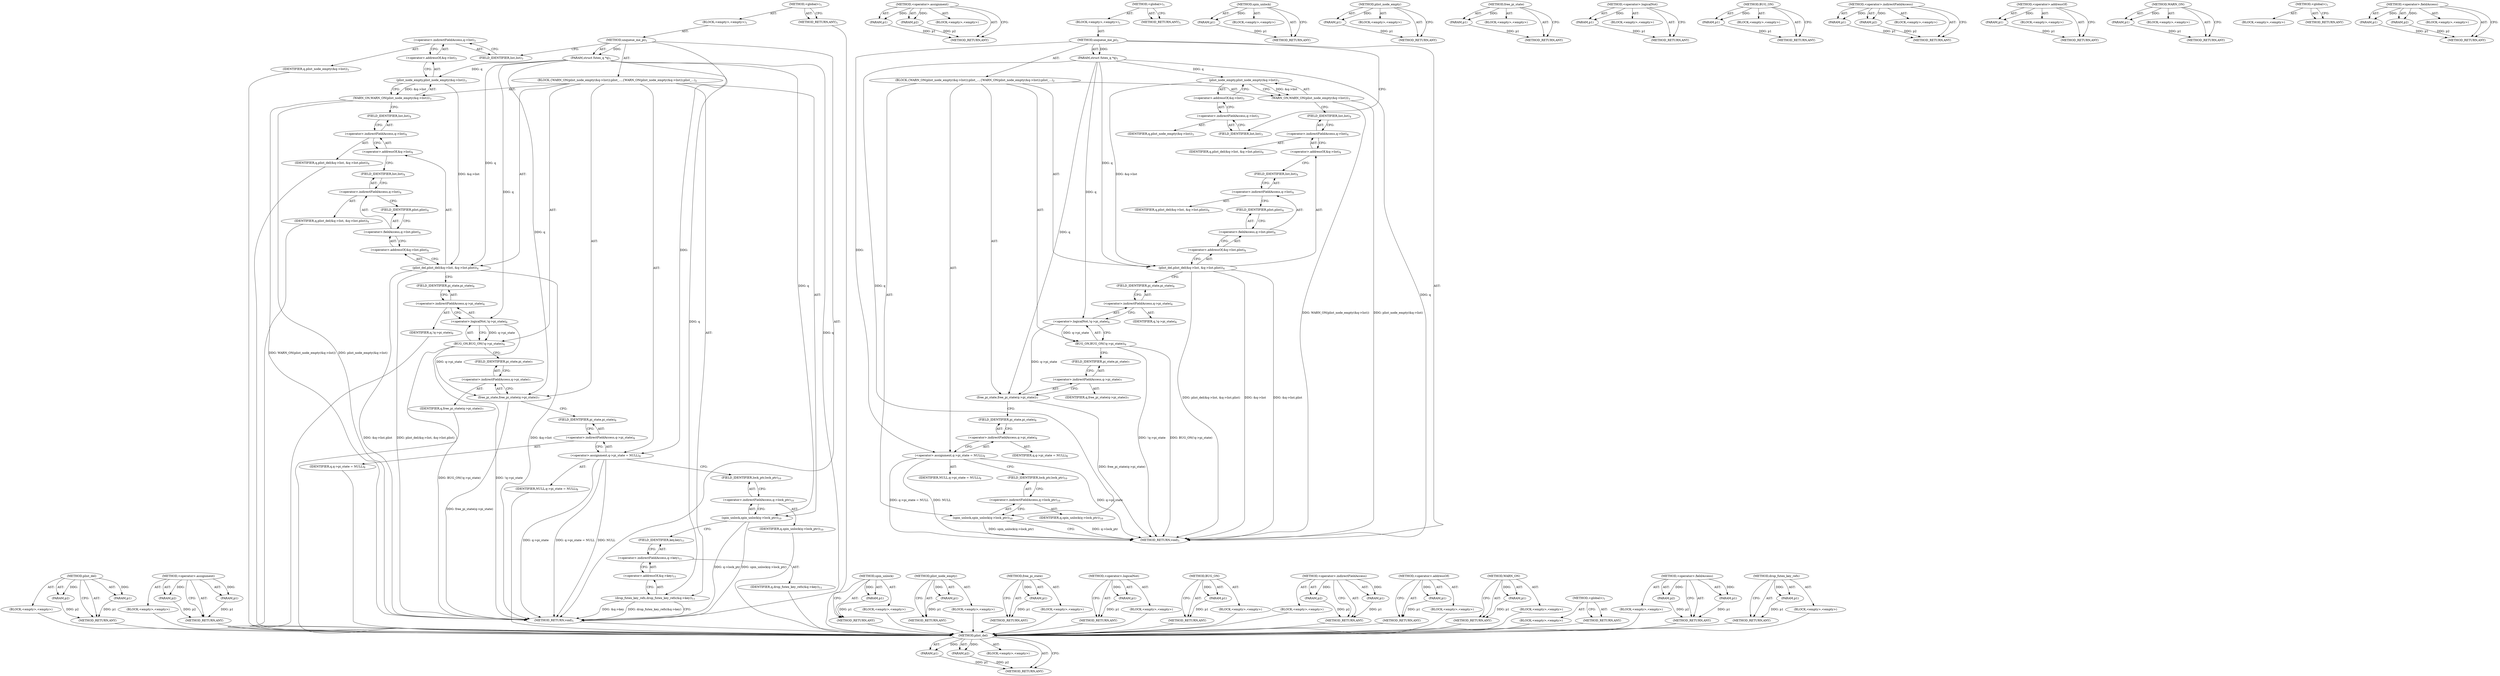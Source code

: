 digraph "&lt;operator&gt;.fieldAccess" {
vulnerable_85 [label=<(METHOD,plist_del)>];
vulnerable_86 [label=<(PARAM,p1)>];
vulnerable_87 [label=<(PARAM,p2)>];
vulnerable_88 [label=<(BLOCK,&lt;empty&gt;,&lt;empty&gt;)>];
vulnerable_89 [label=<(METHOD_RETURN,ANY)>];
vulnerable_107 [label=<(METHOD,&lt;operator&gt;.assignment)>];
vulnerable_108 [label=<(PARAM,p1)>];
vulnerable_109 [label=<(PARAM,p2)>];
vulnerable_110 [label=<(BLOCK,&lt;empty&gt;,&lt;empty&gt;)>];
vulnerable_111 [label=<(METHOD_RETURN,ANY)>];
vulnerable_6 [label=<(METHOD,&lt;global&gt;)<SUB>1</SUB>>];
vulnerable_7 [label=<(BLOCK,&lt;empty&gt;,&lt;empty&gt;)<SUB>1</SUB>>];
vulnerable_8 [label=<(METHOD,unqueue_me_pi)<SUB>1</SUB>>];
vulnerable_9 [label=<(PARAM,struct futex_q *q)<SUB>1</SUB>>];
vulnerable_10 [label=<(BLOCK,{
	WARN_ON(plist_node_empty(&amp;q-&gt;list));
	plist_...,{
	WARN_ON(plist_node_empty(&amp;q-&gt;list));
	plist_...)<SUB>2</SUB>>];
vulnerable_11 [label=<(WARN_ON,WARN_ON(plist_node_empty(&amp;q-&gt;list)))<SUB>3</SUB>>];
vulnerable_12 [label=<(plist_node_empty,plist_node_empty(&amp;q-&gt;list))<SUB>3</SUB>>];
vulnerable_13 [label=<(&lt;operator&gt;.addressOf,&amp;q-&gt;list)<SUB>3</SUB>>];
vulnerable_14 [label=<(&lt;operator&gt;.indirectFieldAccess,q-&gt;list)<SUB>3</SUB>>];
vulnerable_15 [label=<(IDENTIFIER,q,plist_node_empty(&amp;q-&gt;list))<SUB>3</SUB>>];
vulnerable_16 [label=<(FIELD_IDENTIFIER,list,list)<SUB>3</SUB>>];
vulnerable_17 [label=<(plist_del,plist_del(&amp;q-&gt;list, &amp;q-&gt;list.plist))<SUB>4</SUB>>];
vulnerable_18 [label=<(&lt;operator&gt;.addressOf,&amp;q-&gt;list)<SUB>4</SUB>>];
vulnerable_19 [label=<(&lt;operator&gt;.indirectFieldAccess,q-&gt;list)<SUB>4</SUB>>];
vulnerable_20 [label=<(IDENTIFIER,q,plist_del(&amp;q-&gt;list, &amp;q-&gt;list.plist))<SUB>4</SUB>>];
vulnerable_21 [label=<(FIELD_IDENTIFIER,list,list)<SUB>4</SUB>>];
vulnerable_22 [label=<(&lt;operator&gt;.addressOf,&amp;q-&gt;list.plist)<SUB>4</SUB>>];
vulnerable_23 [label=<(&lt;operator&gt;.fieldAccess,q-&gt;list.plist)<SUB>4</SUB>>];
vulnerable_24 [label=<(&lt;operator&gt;.indirectFieldAccess,q-&gt;list)<SUB>4</SUB>>];
vulnerable_25 [label=<(IDENTIFIER,q,plist_del(&amp;q-&gt;list, &amp;q-&gt;list.plist))<SUB>4</SUB>>];
vulnerable_26 [label=<(FIELD_IDENTIFIER,list,list)<SUB>4</SUB>>];
vulnerable_27 [label=<(FIELD_IDENTIFIER,plist,plist)<SUB>4</SUB>>];
vulnerable_28 [label=<(BUG_ON,BUG_ON(!q-&gt;pi_state))<SUB>6</SUB>>];
vulnerable_29 [label=<(&lt;operator&gt;.logicalNot,!q-&gt;pi_state)<SUB>6</SUB>>];
vulnerable_30 [label=<(&lt;operator&gt;.indirectFieldAccess,q-&gt;pi_state)<SUB>6</SUB>>];
vulnerable_31 [label=<(IDENTIFIER,q,!q-&gt;pi_state)<SUB>6</SUB>>];
vulnerable_32 [label=<(FIELD_IDENTIFIER,pi_state,pi_state)<SUB>6</SUB>>];
vulnerable_33 [label=<(free_pi_state,free_pi_state(q-&gt;pi_state))<SUB>7</SUB>>];
vulnerable_34 [label=<(&lt;operator&gt;.indirectFieldAccess,q-&gt;pi_state)<SUB>7</SUB>>];
vulnerable_35 [label=<(IDENTIFIER,q,free_pi_state(q-&gt;pi_state))<SUB>7</SUB>>];
vulnerable_36 [label=<(FIELD_IDENTIFIER,pi_state,pi_state)<SUB>7</SUB>>];
vulnerable_37 [label=<(&lt;operator&gt;.assignment,q-&gt;pi_state = NULL)<SUB>8</SUB>>];
vulnerable_38 [label=<(&lt;operator&gt;.indirectFieldAccess,q-&gt;pi_state)<SUB>8</SUB>>];
vulnerable_39 [label=<(IDENTIFIER,q,q-&gt;pi_state = NULL)<SUB>8</SUB>>];
vulnerable_40 [label=<(FIELD_IDENTIFIER,pi_state,pi_state)<SUB>8</SUB>>];
vulnerable_41 [label=<(IDENTIFIER,NULL,q-&gt;pi_state = NULL)<SUB>8</SUB>>];
vulnerable_42 [label=<(spin_unlock,spin_unlock(q-&gt;lock_ptr))<SUB>10</SUB>>];
vulnerable_43 [label=<(&lt;operator&gt;.indirectFieldAccess,q-&gt;lock_ptr)<SUB>10</SUB>>];
vulnerable_44 [label=<(IDENTIFIER,q,spin_unlock(q-&gt;lock_ptr))<SUB>10</SUB>>];
vulnerable_45 [label=<(FIELD_IDENTIFIER,lock_ptr,lock_ptr)<SUB>10</SUB>>];
vulnerable_46 [label=<(drop_futex_key_refs,drop_futex_key_refs(&amp;q-&gt;key))<SUB>11</SUB>>];
vulnerable_47 [label=<(&lt;operator&gt;.addressOf,&amp;q-&gt;key)<SUB>11</SUB>>];
vulnerable_48 [label=<(&lt;operator&gt;.indirectFieldAccess,q-&gt;key)<SUB>11</SUB>>];
vulnerable_49 [label=<(IDENTIFIER,q,drop_futex_key_refs(&amp;q-&gt;key))<SUB>11</SUB>>];
vulnerable_50 [label=<(FIELD_IDENTIFIER,key,key)<SUB>11</SUB>>];
vulnerable_51 [label=<(METHOD_RETURN,void)<SUB>1</SUB>>];
vulnerable_53 [label=<(METHOD_RETURN,ANY)<SUB>1</SUB>>];
vulnerable_112 [label=<(METHOD,spin_unlock)>];
vulnerable_113 [label=<(PARAM,p1)>];
vulnerable_114 [label=<(BLOCK,&lt;empty&gt;,&lt;empty&gt;)>];
vulnerable_115 [label=<(METHOD_RETURN,ANY)>];
vulnerable_72 [label=<(METHOD,plist_node_empty)>];
vulnerable_73 [label=<(PARAM,p1)>];
vulnerable_74 [label=<(BLOCK,&lt;empty&gt;,&lt;empty&gt;)>];
vulnerable_75 [label=<(METHOD_RETURN,ANY)>];
vulnerable_103 [label=<(METHOD,free_pi_state)>];
vulnerable_104 [label=<(PARAM,p1)>];
vulnerable_105 [label=<(BLOCK,&lt;empty&gt;,&lt;empty&gt;)>];
vulnerable_106 [label=<(METHOD_RETURN,ANY)>];
vulnerable_99 [label=<(METHOD,&lt;operator&gt;.logicalNot)>];
vulnerable_100 [label=<(PARAM,p1)>];
vulnerable_101 [label=<(BLOCK,&lt;empty&gt;,&lt;empty&gt;)>];
vulnerable_102 [label=<(METHOD_RETURN,ANY)>];
vulnerable_95 [label=<(METHOD,BUG_ON)>];
vulnerable_96 [label=<(PARAM,p1)>];
vulnerable_97 [label=<(BLOCK,&lt;empty&gt;,&lt;empty&gt;)>];
vulnerable_98 [label=<(METHOD_RETURN,ANY)>];
vulnerable_80 [label=<(METHOD,&lt;operator&gt;.indirectFieldAccess)>];
vulnerable_81 [label=<(PARAM,p1)>];
vulnerable_82 [label=<(PARAM,p2)>];
vulnerable_83 [label=<(BLOCK,&lt;empty&gt;,&lt;empty&gt;)>];
vulnerable_84 [label=<(METHOD_RETURN,ANY)>];
vulnerable_76 [label=<(METHOD,&lt;operator&gt;.addressOf)>];
vulnerable_77 [label=<(PARAM,p1)>];
vulnerable_78 [label=<(BLOCK,&lt;empty&gt;,&lt;empty&gt;)>];
vulnerable_79 [label=<(METHOD_RETURN,ANY)>];
vulnerable_68 [label=<(METHOD,WARN_ON)>];
vulnerable_69 [label=<(PARAM,p1)>];
vulnerable_70 [label=<(BLOCK,&lt;empty&gt;,&lt;empty&gt;)>];
vulnerable_71 [label=<(METHOD_RETURN,ANY)>];
vulnerable_62 [label=<(METHOD,&lt;global&gt;)<SUB>1</SUB>>];
vulnerable_63 [label=<(BLOCK,&lt;empty&gt;,&lt;empty&gt;)>];
vulnerable_64 [label=<(METHOD_RETURN,ANY)>];
vulnerable_90 [label=<(METHOD,&lt;operator&gt;.fieldAccess)>];
vulnerable_91 [label=<(PARAM,p1)>];
vulnerable_92 [label=<(PARAM,p2)>];
vulnerable_93 [label=<(BLOCK,&lt;empty&gt;,&lt;empty&gt;)>];
vulnerable_94 [label=<(METHOD_RETURN,ANY)>];
vulnerable_116 [label=<(METHOD,drop_futex_key_refs)>];
vulnerable_117 [label=<(PARAM,p1)>];
vulnerable_118 [label=<(BLOCK,&lt;empty&gt;,&lt;empty&gt;)>];
vulnerable_119 [label=<(METHOD_RETURN,ANY)>];
fixed_80 [label=<(METHOD,plist_del)>];
fixed_81 [label=<(PARAM,p1)>];
fixed_82 [label=<(PARAM,p2)>];
fixed_83 [label=<(BLOCK,&lt;empty&gt;,&lt;empty&gt;)>];
fixed_84 [label=<(METHOD_RETURN,ANY)>];
fixed_102 [label=<(METHOD,&lt;operator&gt;.assignment)>];
fixed_103 [label=<(PARAM,p1)>];
fixed_104 [label=<(PARAM,p2)>];
fixed_105 [label=<(BLOCK,&lt;empty&gt;,&lt;empty&gt;)>];
fixed_106 [label=<(METHOD_RETURN,ANY)>];
fixed_6 [label=<(METHOD,&lt;global&gt;)<SUB>1</SUB>>];
fixed_7 [label=<(BLOCK,&lt;empty&gt;,&lt;empty&gt;)<SUB>1</SUB>>];
fixed_8 [label=<(METHOD,unqueue_me_pi)<SUB>1</SUB>>];
fixed_9 [label=<(PARAM,struct futex_q *q)<SUB>1</SUB>>];
fixed_10 [label=<(BLOCK,{
	WARN_ON(plist_node_empty(&amp;q-&gt;list));
	plist_...,{
	WARN_ON(plist_node_empty(&amp;q-&gt;list));
	plist_...)<SUB>2</SUB>>];
fixed_11 [label=<(WARN_ON,WARN_ON(plist_node_empty(&amp;q-&gt;list)))<SUB>3</SUB>>];
fixed_12 [label=<(plist_node_empty,plist_node_empty(&amp;q-&gt;list))<SUB>3</SUB>>];
fixed_13 [label=<(&lt;operator&gt;.addressOf,&amp;q-&gt;list)<SUB>3</SUB>>];
fixed_14 [label=<(&lt;operator&gt;.indirectFieldAccess,q-&gt;list)<SUB>3</SUB>>];
fixed_15 [label=<(IDENTIFIER,q,plist_node_empty(&amp;q-&gt;list))<SUB>3</SUB>>];
fixed_16 [label=<(FIELD_IDENTIFIER,list,list)<SUB>3</SUB>>];
fixed_17 [label=<(plist_del,plist_del(&amp;q-&gt;list, &amp;q-&gt;list.plist))<SUB>4</SUB>>];
fixed_18 [label=<(&lt;operator&gt;.addressOf,&amp;q-&gt;list)<SUB>4</SUB>>];
fixed_19 [label=<(&lt;operator&gt;.indirectFieldAccess,q-&gt;list)<SUB>4</SUB>>];
fixed_20 [label=<(IDENTIFIER,q,plist_del(&amp;q-&gt;list, &amp;q-&gt;list.plist))<SUB>4</SUB>>];
fixed_21 [label=<(FIELD_IDENTIFIER,list,list)<SUB>4</SUB>>];
fixed_22 [label=<(&lt;operator&gt;.addressOf,&amp;q-&gt;list.plist)<SUB>4</SUB>>];
fixed_23 [label=<(&lt;operator&gt;.fieldAccess,q-&gt;list.plist)<SUB>4</SUB>>];
fixed_24 [label=<(&lt;operator&gt;.indirectFieldAccess,q-&gt;list)<SUB>4</SUB>>];
fixed_25 [label=<(IDENTIFIER,q,plist_del(&amp;q-&gt;list, &amp;q-&gt;list.plist))<SUB>4</SUB>>];
fixed_26 [label=<(FIELD_IDENTIFIER,list,list)<SUB>4</SUB>>];
fixed_27 [label=<(FIELD_IDENTIFIER,plist,plist)<SUB>4</SUB>>];
fixed_28 [label=<(BUG_ON,BUG_ON(!q-&gt;pi_state))<SUB>6</SUB>>];
fixed_29 [label=<(&lt;operator&gt;.logicalNot,!q-&gt;pi_state)<SUB>6</SUB>>];
fixed_30 [label=<(&lt;operator&gt;.indirectFieldAccess,q-&gt;pi_state)<SUB>6</SUB>>];
fixed_31 [label=<(IDENTIFIER,q,!q-&gt;pi_state)<SUB>6</SUB>>];
fixed_32 [label=<(FIELD_IDENTIFIER,pi_state,pi_state)<SUB>6</SUB>>];
fixed_33 [label=<(free_pi_state,free_pi_state(q-&gt;pi_state))<SUB>7</SUB>>];
fixed_34 [label=<(&lt;operator&gt;.indirectFieldAccess,q-&gt;pi_state)<SUB>7</SUB>>];
fixed_35 [label=<(IDENTIFIER,q,free_pi_state(q-&gt;pi_state))<SUB>7</SUB>>];
fixed_36 [label=<(FIELD_IDENTIFIER,pi_state,pi_state)<SUB>7</SUB>>];
fixed_37 [label=<(&lt;operator&gt;.assignment,q-&gt;pi_state = NULL)<SUB>8</SUB>>];
fixed_38 [label=<(&lt;operator&gt;.indirectFieldAccess,q-&gt;pi_state)<SUB>8</SUB>>];
fixed_39 [label=<(IDENTIFIER,q,q-&gt;pi_state = NULL)<SUB>8</SUB>>];
fixed_40 [label=<(FIELD_IDENTIFIER,pi_state,pi_state)<SUB>8</SUB>>];
fixed_41 [label=<(IDENTIFIER,NULL,q-&gt;pi_state = NULL)<SUB>8</SUB>>];
fixed_42 [label=<(spin_unlock,spin_unlock(q-&gt;lock_ptr))<SUB>10</SUB>>];
fixed_43 [label=<(&lt;operator&gt;.indirectFieldAccess,q-&gt;lock_ptr)<SUB>10</SUB>>];
fixed_44 [label=<(IDENTIFIER,q,spin_unlock(q-&gt;lock_ptr))<SUB>10</SUB>>];
fixed_45 [label=<(FIELD_IDENTIFIER,lock_ptr,lock_ptr)<SUB>10</SUB>>];
fixed_46 [label=<(METHOD_RETURN,void)<SUB>1</SUB>>];
fixed_48 [label=<(METHOD_RETURN,ANY)<SUB>1</SUB>>];
fixed_107 [label=<(METHOD,spin_unlock)>];
fixed_108 [label=<(PARAM,p1)>];
fixed_109 [label=<(BLOCK,&lt;empty&gt;,&lt;empty&gt;)>];
fixed_110 [label=<(METHOD_RETURN,ANY)>];
fixed_67 [label=<(METHOD,plist_node_empty)>];
fixed_68 [label=<(PARAM,p1)>];
fixed_69 [label=<(BLOCK,&lt;empty&gt;,&lt;empty&gt;)>];
fixed_70 [label=<(METHOD_RETURN,ANY)>];
fixed_98 [label=<(METHOD,free_pi_state)>];
fixed_99 [label=<(PARAM,p1)>];
fixed_100 [label=<(BLOCK,&lt;empty&gt;,&lt;empty&gt;)>];
fixed_101 [label=<(METHOD_RETURN,ANY)>];
fixed_94 [label=<(METHOD,&lt;operator&gt;.logicalNot)>];
fixed_95 [label=<(PARAM,p1)>];
fixed_96 [label=<(BLOCK,&lt;empty&gt;,&lt;empty&gt;)>];
fixed_97 [label=<(METHOD_RETURN,ANY)>];
fixed_90 [label=<(METHOD,BUG_ON)>];
fixed_91 [label=<(PARAM,p1)>];
fixed_92 [label=<(BLOCK,&lt;empty&gt;,&lt;empty&gt;)>];
fixed_93 [label=<(METHOD_RETURN,ANY)>];
fixed_75 [label=<(METHOD,&lt;operator&gt;.indirectFieldAccess)>];
fixed_76 [label=<(PARAM,p1)>];
fixed_77 [label=<(PARAM,p2)>];
fixed_78 [label=<(BLOCK,&lt;empty&gt;,&lt;empty&gt;)>];
fixed_79 [label=<(METHOD_RETURN,ANY)>];
fixed_71 [label=<(METHOD,&lt;operator&gt;.addressOf)>];
fixed_72 [label=<(PARAM,p1)>];
fixed_73 [label=<(BLOCK,&lt;empty&gt;,&lt;empty&gt;)>];
fixed_74 [label=<(METHOD_RETURN,ANY)>];
fixed_63 [label=<(METHOD,WARN_ON)>];
fixed_64 [label=<(PARAM,p1)>];
fixed_65 [label=<(BLOCK,&lt;empty&gt;,&lt;empty&gt;)>];
fixed_66 [label=<(METHOD_RETURN,ANY)>];
fixed_57 [label=<(METHOD,&lt;global&gt;)<SUB>1</SUB>>];
fixed_58 [label=<(BLOCK,&lt;empty&gt;,&lt;empty&gt;)>];
fixed_59 [label=<(METHOD_RETURN,ANY)>];
fixed_85 [label=<(METHOD,&lt;operator&gt;.fieldAccess)>];
fixed_86 [label=<(PARAM,p1)>];
fixed_87 [label=<(PARAM,p2)>];
fixed_88 [label=<(BLOCK,&lt;empty&gt;,&lt;empty&gt;)>];
fixed_89 [label=<(METHOD_RETURN,ANY)>];
vulnerable_85 -> vulnerable_86  [key=0, label="AST: "];
vulnerable_85 -> vulnerable_86  [key=1, label="DDG: "];
vulnerable_85 -> vulnerable_88  [key=0, label="AST: "];
vulnerable_85 -> vulnerable_87  [key=0, label="AST: "];
vulnerable_85 -> vulnerable_87  [key=1, label="DDG: "];
vulnerable_85 -> vulnerable_89  [key=0, label="AST: "];
vulnerable_85 -> vulnerable_89  [key=1, label="CFG: "];
vulnerable_86 -> vulnerable_89  [key=0, label="DDG: p1"];
vulnerable_87 -> vulnerable_89  [key=0, label="DDG: p2"];
vulnerable_88 -> fixed_80  [key=0];
vulnerable_89 -> fixed_80  [key=0];
vulnerable_107 -> vulnerable_108  [key=0, label="AST: "];
vulnerable_107 -> vulnerable_108  [key=1, label="DDG: "];
vulnerable_107 -> vulnerable_110  [key=0, label="AST: "];
vulnerable_107 -> vulnerable_109  [key=0, label="AST: "];
vulnerable_107 -> vulnerable_109  [key=1, label="DDG: "];
vulnerable_107 -> vulnerable_111  [key=0, label="AST: "];
vulnerable_107 -> vulnerable_111  [key=1, label="CFG: "];
vulnerable_108 -> vulnerable_111  [key=0, label="DDG: p1"];
vulnerable_109 -> vulnerable_111  [key=0, label="DDG: p2"];
vulnerable_110 -> fixed_80  [key=0];
vulnerable_111 -> fixed_80  [key=0];
vulnerable_6 -> vulnerable_7  [key=0, label="AST: "];
vulnerable_6 -> vulnerable_53  [key=0, label="AST: "];
vulnerable_6 -> vulnerable_53  [key=1, label="CFG: "];
vulnerable_7 -> vulnerable_8  [key=0, label="AST: "];
vulnerable_8 -> vulnerable_9  [key=0, label="AST: "];
vulnerable_8 -> vulnerable_9  [key=1, label="DDG: "];
vulnerable_8 -> vulnerable_10  [key=0, label="AST: "];
vulnerable_8 -> vulnerable_51  [key=0, label="AST: "];
vulnerable_8 -> vulnerable_16  [key=0, label="CFG: "];
vulnerable_8 -> vulnerable_37  [key=0, label="DDG: "];
vulnerable_9 -> vulnerable_51  [key=0, label="DDG: q"];
vulnerable_9 -> vulnerable_17  [key=0, label="DDG: q"];
vulnerable_9 -> vulnerable_33  [key=0, label="DDG: q"];
vulnerable_9 -> vulnerable_42  [key=0, label="DDG: q"];
vulnerable_9 -> vulnerable_46  [key=0, label="DDG: q"];
vulnerable_9 -> vulnerable_12  [key=0, label="DDG: q"];
vulnerable_9 -> vulnerable_29  [key=0, label="DDG: q"];
vulnerable_10 -> vulnerable_11  [key=0, label="AST: "];
vulnerable_10 -> vulnerable_17  [key=0, label="AST: "];
vulnerable_10 -> vulnerable_28  [key=0, label="AST: "];
vulnerable_10 -> vulnerable_33  [key=0, label="AST: "];
vulnerable_10 -> vulnerable_37  [key=0, label="AST: "];
vulnerable_10 -> vulnerable_42  [key=0, label="AST: "];
vulnerable_10 -> vulnerable_46  [key=0, label="AST: "];
vulnerable_11 -> vulnerable_12  [key=0, label="AST: "];
vulnerable_11 -> vulnerable_21  [key=0, label="CFG: "];
vulnerable_11 -> vulnerable_51  [key=0, label="DDG: plist_node_empty(&amp;q-&gt;list)"];
vulnerable_11 -> vulnerable_51  [key=1, label="DDG: WARN_ON(plist_node_empty(&amp;q-&gt;list))"];
vulnerable_12 -> vulnerable_13  [key=0, label="AST: "];
vulnerable_12 -> vulnerable_11  [key=0, label="CFG: "];
vulnerable_12 -> vulnerable_11  [key=1, label="DDG: &amp;q-&gt;list"];
vulnerable_12 -> vulnerable_17  [key=0, label="DDG: &amp;q-&gt;list"];
vulnerable_13 -> vulnerable_14  [key=0, label="AST: "];
vulnerable_13 -> vulnerable_12  [key=0, label="CFG: "];
vulnerable_14 -> vulnerable_15  [key=0, label="AST: "];
vulnerable_14 -> vulnerable_16  [key=0, label="AST: "];
vulnerable_14 -> vulnerable_13  [key=0, label="CFG: "];
vulnerable_15 -> fixed_80  [key=0];
vulnerable_16 -> vulnerable_14  [key=0, label="CFG: "];
vulnerable_17 -> vulnerable_18  [key=0, label="AST: "];
vulnerable_17 -> vulnerable_22  [key=0, label="AST: "];
vulnerable_17 -> vulnerable_32  [key=0, label="CFG: "];
vulnerable_17 -> vulnerable_51  [key=0, label="DDG: &amp;q-&gt;list"];
vulnerable_17 -> vulnerable_51  [key=1, label="DDG: &amp;q-&gt;list.plist"];
vulnerable_17 -> vulnerable_51  [key=2, label="DDG: plist_del(&amp;q-&gt;list, &amp;q-&gt;list.plist)"];
vulnerable_18 -> vulnerable_19  [key=0, label="AST: "];
vulnerable_18 -> vulnerable_26  [key=0, label="CFG: "];
vulnerable_19 -> vulnerable_20  [key=0, label="AST: "];
vulnerable_19 -> vulnerable_21  [key=0, label="AST: "];
vulnerable_19 -> vulnerable_18  [key=0, label="CFG: "];
vulnerable_20 -> fixed_80  [key=0];
vulnerable_21 -> vulnerable_19  [key=0, label="CFG: "];
vulnerable_22 -> vulnerable_23  [key=0, label="AST: "];
vulnerable_22 -> vulnerable_17  [key=0, label="CFG: "];
vulnerable_23 -> vulnerable_24  [key=0, label="AST: "];
vulnerable_23 -> vulnerable_27  [key=0, label="AST: "];
vulnerable_23 -> vulnerable_22  [key=0, label="CFG: "];
vulnerable_24 -> vulnerable_25  [key=0, label="AST: "];
vulnerable_24 -> vulnerable_26  [key=0, label="AST: "];
vulnerable_24 -> vulnerable_27  [key=0, label="CFG: "];
vulnerable_25 -> fixed_80  [key=0];
vulnerable_26 -> vulnerable_24  [key=0, label="CFG: "];
vulnerable_27 -> vulnerable_23  [key=0, label="CFG: "];
vulnerable_28 -> vulnerable_29  [key=0, label="AST: "];
vulnerable_28 -> vulnerable_36  [key=0, label="CFG: "];
vulnerable_28 -> vulnerable_51  [key=0, label="DDG: !q-&gt;pi_state"];
vulnerable_28 -> vulnerable_51  [key=1, label="DDG: BUG_ON(!q-&gt;pi_state)"];
vulnerable_29 -> vulnerable_30  [key=0, label="AST: "];
vulnerable_29 -> vulnerable_28  [key=0, label="CFG: "];
vulnerable_29 -> vulnerable_28  [key=1, label="DDG: q-&gt;pi_state"];
vulnerable_29 -> vulnerable_33  [key=0, label="DDG: q-&gt;pi_state"];
vulnerable_30 -> vulnerable_31  [key=0, label="AST: "];
vulnerable_30 -> vulnerable_32  [key=0, label="AST: "];
vulnerable_30 -> vulnerable_29  [key=0, label="CFG: "];
vulnerable_31 -> fixed_80  [key=0];
vulnerable_32 -> vulnerable_30  [key=0, label="CFG: "];
vulnerable_33 -> vulnerable_34  [key=0, label="AST: "];
vulnerable_33 -> vulnerable_40  [key=0, label="CFG: "];
vulnerable_33 -> vulnerable_51  [key=0, label="DDG: free_pi_state(q-&gt;pi_state)"];
vulnerable_34 -> vulnerable_35  [key=0, label="AST: "];
vulnerable_34 -> vulnerable_36  [key=0, label="AST: "];
vulnerable_34 -> vulnerable_33  [key=0, label="CFG: "];
vulnerable_35 -> fixed_80  [key=0];
vulnerable_36 -> vulnerable_34  [key=0, label="CFG: "];
vulnerable_37 -> vulnerable_38  [key=0, label="AST: "];
vulnerable_37 -> vulnerable_41  [key=0, label="AST: "];
vulnerable_37 -> vulnerable_45  [key=0, label="CFG: "];
vulnerable_37 -> vulnerable_51  [key=0, label="DDG: q-&gt;pi_state"];
vulnerable_37 -> vulnerable_51  [key=1, label="DDG: q-&gt;pi_state = NULL"];
vulnerable_37 -> vulnerable_51  [key=2, label="DDG: NULL"];
vulnerable_38 -> vulnerable_39  [key=0, label="AST: "];
vulnerable_38 -> vulnerable_40  [key=0, label="AST: "];
vulnerable_38 -> vulnerable_37  [key=0, label="CFG: "];
vulnerable_39 -> fixed_80  [key=0];
vulnerable_40 -> vulnerable_38  [key=0, label="CFG: "];
vulnerable_41 -> fixed_80  [key=0];
vulnerable_42 -> vulnerable_43  [key=0, label="AST: "];
vulnerable_42 -> vulnerable_50  [key=0, label="CFG: "];
vulnerable_42 -> vulnerable_51  [key=0, label="DDG: q-&gt;lock_ptr"];
vulnerable_42 -> vulnerable_51  [key=1, label="DDG: spin_unlock(q-&gt;lock_ptr)"];
vulnerable_43 -> vulnerable_44  [key=0, label="AST: "];
vulnerable_43 -> vulnerable_45  [key=0, label="AST: "];
vulnerable_43 -> vulnerable_42  [key=0, label="CFG: "];
vulnerable_44 -> fixed_80  [key=0];
vulnerable_45 -> vulnerable_43  [key=0, label="CFG: "];
vulnerable_46 -> vulnerable_47  [key=0, label="AST: "];
vulnerable_46 -> vulnerable_51  [key=0, label="CFG: "];
vulnerable_46 -> vulnerable_51  [key=1, label="DDG: &amp;q-&gt;key"];
vulnerable_46 -> vulnerable_51  [key=2, label="DDG: drop_futex_key_refs(&amp;q-&gt;key)"];
vulnerable_47 -> vulnerable_48  [key=0, label="AST: "];
vulnerable_47 -> vulnerable_46  [key=0, label="CFG: "];
vulnerable_48 -> vulnerable_49  [key=0, label="AST: "];
vulnerable_48 -> vulnerable_50  [key=0, label="AST: "];
vulnerable_48 -> vulnerable_47  [key=0, label="CFG: "];
vulnerable_49 -> fixed_80  [key=0];
vulnerable_50 -> vulnerable_48  [key=0, label="CFG: "];
vulnerable_51 -> fixed_80  [key=0];
vulnerable_53 -> fixed_80  [key=0];
vulnerable_112 -> vulnerable_113  [key=0, label="AST: "];
vulnerable_112 -> vulnerable_113  [key=1, label="DDG: "];
vulnerable_112 -> vulnerable_114  [key=0, label="AST: "];
vulnerable_112 -> vulnerable_115  [key=0, label="AST: "];
vulnerable_112 -> vulnerable_115  [key=1, label="CFG: "];
vulnerable_113 -> vulnerable_115  [key=0, label="DDG: p1"];
vulnerable_114 -> fixed_80  [key=0];
vulnerable_115 -> fixed_80  [key=0];
vulnerable_72 -> vulnerable_73  [key=0, label="AST: "];
vulnerable_72 -> vulnerable_73  [key=1, label="DDG: "];
vulnerable_72 -> vulnerable_74  [key=0, label="AST: "];
vulnerable_72 -> vulnerable_75  [key=0, label="AST: "];
vulnerable_72 -> vulnerable_75  [key=1, label="CFG: "];
vulnerable_73 -> vulnerable_75  [key=0, label="DDG: p1"];
vulnerable_74 -> fixed_80  [key=0];
vulnerable_75 -> fixed_80  [key=0];
vulnerable_103 -> vulnerable_104  [key=0, label="AST: "];
vulnerable_103 -> vulnerable_104  [key=1, label="DDG: "];
vulnerable_103 -> vulnerable_105  [key=0, label="AST: "];
vulnerable_103 -> vulnerable_106  [key=0, label="AST: "];
vulnerable_103 -> vulnerable_106  [key=1, label="CFG: "];
vulnerable_104 -> vulnerable_106  [key=0, label="DDG: p1"];
vulnerable_105 -> fixed_80  [key=0];
vulnerable_106 -> fixed_80  [key=0];
vulnerable_99 -> vulnerable_100  [key=0, label="AST: "];
vulnerable_99 -> vulnerable_100  [key=1, label="DDG: "];
vulnerable_99 -> vulnerable_101  [key=0, label="AST: "];
vulnerable_99 -> vulnerable_102  [key=0, label="AST: "];
vulnerable_99 -> vulnerable_102  [key=1, label="CFG: "];
vulnerable_100 -> vulnerable_102  [key=0, label="DDG: p1"];
vulnerable_101 -> fixed_80  [key=0];
vulnerable_102 -> fixed_80  [key=0];
vulnerable_95 -> vulnerable_96  [key=0, label="AST: "];
vulnerable_95 -> vulnerable_96  [key=1, label="DDG: "];
vulnerable_95 -> vulnerable_97  [key=0, label="AST: "];
vulnerable_95 -> vulnerable_98  [key=0, label="AST: "];
vulnerable_95 -> vulnerable_98  [key=1, label="CFG: "];
vulnerable_96 -> vulnerable_98  [key=0, label="DDG: p1"];
vulnerable_97 -> fixed_80  [key=0];
vulnerable_98 -> fixed_80  [key=0];
vulnerable_80 -> vulnerable_81  [key=0, label="AST: "];
vulnerable_80 -> vulnerable_81  [key=1, label="DDG: "];
vulnerable_80 -> vulnerable_83  [key=0, label="AST: "];
vulnerable_80 -> vulnerable_82  [key=0, label="AST: "];
vulnerable_80 -> vulnerable_82  [key=1, label="DDG: "];
vulnerable_80 -> vulnerable_84  [key=0, label="AST: "];
vulnerable_80 -> vulnerable_84  [key=1, label="CFG: "];
vulnerable_81 -> vulnerable_84  [key=0, label="DDG: p1"];
vulnerable_82 -> vulnerable_84  [key=0, label="DDG: p2"];
vulnerable_83 -> fixed_80  [key=0];
vulnerable_84 -> fixed_80  [key=0];
vulnerable_76 -> vulnerable_77  [key=0, label="AST: "];
vulnerable_76 -> vulnerable_77  [key=1, label="DDG: "];
vulnerable_76 -> vulnerable_78  [key=0, label="AST: "];
vulnerable_76 -> vulnerable_79  [key=0, label="AST: "];
vulnerable_76 -> vulnerable_79  [key=1, label="CFG: "];
vulnerable_77 -> vulnerable_79  [key=0, label="DDG: p1"];
vulnerable_78 -> fixed_80  [key=0];
vulnerable_79 -> fixed_80  [key=0];
vulnerable_68 -> vulnerable_69  [key=0, label="AST: "];
vulnerable_68 -> vulnerable_69  [key=1, label="DDG: "];
vulnerable_68 -> vulnerable_70  [key=0, label="AST: "];
vulnerable_68 -> vulnerable_71  [key=0, label="AST: "];
vulnerable_68 -> vulnerable_71  [key=1, label="CFG: "];
vulnerable_69 -> vulnerable_71  [key=0, label="DDG: p1"];
vulnerable_70 -> fixed_80  [key=0];
vulnerable_71 -> fixed_80  [key=0];
vulnerable_62 -> vulnerable_63  [key=0, label="AST: "];
vulnerable_62 -> vulnerable_64  [key=0, label="AST: "];
vulnerable_62 -> vulnerable_64  [key=1, label="CFG: "];
vulnerable_63 -> fixed_80  [key=0];
vulnerable_64 -> fixed_80  [key=0];
vulnerable_90 -> vulnerable_91  [key=0, label="AST: "];
vulnerable_90 -> vulnerable_91  [key=1, label="DDG: "];
vulnerable_90 -> vulnerable_93  [key=0, label="AST: "];
vulnerable_90 -> vulnerable_92  [key=0, label="AST: "];
vulnerable_90 -> vulnerable_92  [key=1, label="DDG: "];
vulnerable_90 -> vulnerable_94  [key=0, label="AST: "];
vulnerable_90 -> vulnerable_94  [key=1, label="CFG: "];
vulnerable_91 -> vulnerable_94  [key=0, label="DDG: p1"];
vulnerable_92 -> vulnerable_94  [key=0, label="DDG: p2"];
vulnerable_93 -> fixed_80  [key=0];
vulnerable_94 -> fixed_80  [key=0];
vulnerable_116 -> vulnerable_117  [key=0, label="AST: "];
vulnerable_116 -> vulnerable_117  [key=1, label="DDG: "];
vulnerable_116 -> vulnerable_118  [key=0, label="AST: "];
vulnerable_116 -> vulnerable_119  [key=0, label="AST: "];
vulnerable_116 -> vulnerable_119  [key=1, label="CFG: "];
vulnerable_117 -> vulnerable_119  [key=0, label="DDG: p1"];
vulnerable_118 -> fixed_80  [key=0];
vulnerable_119 -> fixed_80  [key=0];
fixed_80 -> fixed_81  [key=0, label="AST: "];
fixed_80 -> fixed_81  [key=1, label="DDG: "];
fixed_80 -> fixed_83  [key=0, label="AST: "];
fixed_80 -> fixed_82  [key=0, label="AST: "];
fixed_80 -> fixed_82  [key=1, label="DDG: "];
fixed_80 -> fixed_84  [key=0, label="AST: "];
fixed_80 -> fixed_84  [key=1, label="CFG: "];
fixed_81 -> fixed_84  [key=0, label="DDG: p1"];
fixed_82 -> fixed_84  [key=0, label="DDG: p2"];
fixed_102 -> fixed_103  [key=0, label="AST: "];
fixed_102 -> fixed_103  [key=1, label="DDG: "];
fixed_102 -> fixed_105  [key=0, label="AST: "];
fixed_102 -> fixed_104  [key=0, label="AST: "];
fixed_102 -> fixed_104  [key=1, label="DDG: "];
fixed_102 -> fixed_106  [key=0, label="AST: "];
fixed_102 -> fixed_106  [key=1, label="CFG: "];
fixed_103 -> fixed_106  [key=0, label="DDG: p1"];
fixed_104 -> fixed_106  [key=0, label="DDG: p2"];
fixed_6 -> fixed_7  [key=0, label="AST: "];
fixed_6 -> fixed_48  [key=0, label="AST: "];
fixed_6 -> fixed_48  [key=1, label="CFG: "];
fixed_7 -> fixed_8  [key=0, label="AST: "];
fixed_8 -> fixed_9  [key=0, label="AST: "];
fixed_8 -> fixed_9  [key=1, label="DDG: "];
fixed_8 -> fixed_10  [key=0, label="AST: "];
fixed_8 -> fixed_46  [key=0, label="AST: "];
fixed_8 -> fixed_16  [key=0, label="CFG: "];
fixed_8 -> fixed_37  [key=0, label="DDG: "];
fixed_9 -> fixed_46  [key=0, label="DDG: q"];
fixed_9 -> fixed_17  [key=0, label="DDG: q"];
fixed_9 -> fixed_33  [key=0, label="DDG: q"];
fixed_9 -> fixed_42  [key=0, label="DDG: q"];
fixed_9 -> fixed_12  [key=0, label="DDG: q"];
fixed_9 -> fixed_29  [key=0, label="DDG: q"];
fixed_10 -> fixed_11  [key=0, label="AST: "];
fixed_10 -> fixed_17  [key=0, label="AST: "];
fixed_10 -> fixed_28  [key=0, label="AST: "];
fixed_10 -> fixed_33  [key=0, label="AST: "];
fixed_10 -> fixed_37  [key=0, label="AST: "];
fixed_10 -> fixed_42  [key=0, label="AST: "];
fixed_11 -> fixed_12  [key=0, label="AST: "];
fixed_11 -> fixed_21  [key=0, label="CFG: "];
fixed_11 -> fixed_46  [key=0, label="DDG: plist_node_empty(&amp;q-&gt;list)"];
fixed_11 -> fixed_46  [key=1, label="DDG: WARN_ON(plist_node_empty(&amp;q-&gt;list))"];
fixed_12 -> fixed_13  [key=0, label="AST: "];
fixed_12 -> fixed_11  [key=0, label="CFG: "];
fixed_12 -> fixed_11  [key=1, label="DDG: &amp;q-&gt;list"];
fixed_12 -> fixed_17  [key=0, label="DDG: &amp;q-&gt;list"];
fixed_13 -> fixed_14  [key=0, label="AST: "];
fixed_13 -> fixed_12  [key=0, label="CFG: "];
fixed_14 -> fixed_15  [key=0, label="AST: "];
fixed_14 -> fixed_16  [key=0, label="AST: "];
fixed_14 -> fixed_13  [key=0, label="CFG: "];
fixed_16 -> fixed_14  [key=0, label="CFG: "];
fixed_17 -> fixed_18  [key=0, label="AST: "];
fixed_17 -> fixed_22  [key=0, label="AST: "];
fixed_17 -> fixed_32  [key=0, label="CFG: "];
fixed_17 -> fixed_46  [key=0, label="DDG: &amp;q-&gt;list"];
fixed_17 -> fixed_46  [key=1, label="DDG: &amp;q-&gt;list.plist"];
fixed_17 -> fixed_46  [key=2, label="DDG: plist_del(&amp;q-&gt;list, &amp;q-&gt;list.plist)"];
fixed_18 -> fixed_19  [key=0, label="AST: "];
fixed_18 -> fixed_26  [key=0, label="CFG: "];
fixed_19 -> fixed_20  [key=0, label="AST: "];
fixed_19 -> fixed_21  [key=0, label="AST: "];
fixed_19 -> fixed_18  [key=0, label="CFG: "];
fixed_21 -> fixed_19  [key=0, label="CFG: "];
fixed_22 -> fixed_23  [key=0, label="AST: "];
fixed_22 -> fixed_17  [key=0, label="CFG: "];
fixed_23 -> fixed_24  [key=0, label="AST: "];
fixed_23 -> fixed_27  [key=0, label="AST: "];
fixed_23 -> fixed_22  [key=0, label="CFG: "];
fixed_24 -> fixed_25  [key=0, label="AST: "];
fixed_24 -> fixed_26  [key=0, label="AST: "];
fixed_24 -> fixed_27  [key=0, label="CFG: "];
fixed_26 -> fixed_24  [key=0, label="CFG: "];
fixed_27 -> fixed_23  [key=0, label="CFG: "];
fixed_28 -> fixed_29  [key=0, label="AST: "];
fixed_28 -> fixed_36  [key=0, label="CFG: "];
fixed_28 -> fixed_46  [key=0, label="DDG: !q-&gt;pi_state"];
fixed_28 -> fixed_46  [key=1, label="DDG: BUG_ON(!q-&gt;pi_state)"];
fixed_29 -> fixed_30  [key=0, label="AST: "];
fixed_29 -> fixed_28  [key=0, label="CFG: "];
fixed_29 -> fixed_28  [key=1, label="DDG: q-&gt;pi_state"];
fixed_29 -> fixed_33  [key=0, label="DDG: q-&gt;pi_state"];
fixed_30 -> fixed_31  [key=0, label="AST: "];
fixed_30 -> fixed_32  [key=0, label="AST: "];
fixed_30 -> fixed_29  [key=0, label="CFG: "];
fixed_32 -> fixed_30  [key=0, label="CFG: "];
fixed_33 -> fixed_34  [key=0, label="AST: "];
fixed_33 -> fixed_40  [key=0, label="CFG: "];
fixed_33 -> fixed_46  [key=0, label="DDG: free_pi_state(q-&gt;pi_state)"];
fixed_34 -> fixed_35  [key=0, label="AST: "];
fixed_34 -> fixed_36  [key=0, label="AST: "];
fixed_34 -> fixed_33  [key=0, label="CFG: "];
fixed_36 -> fixed_34  [key=0, label="CFG: "];
fixed_37 -> fixed_38  [key=0, label="AST: "];
fixed_37 -> fixed_41  [key=0, label="AST: "];
fixed_37 -> fixed_45  [key=0, label="CFG: "];
fixed_37 -> fixed_46  [key=0, label="DDG: q-&gt;pi_state"];
fixed_37 -> fixed_46  [key=1, label="DDG: q-&gt;pi_state = NULL"];
fixed_37 -> fixed_46  [key=2, label="DDG: NULL"];
fixed_38 -> fixed_39  [key=0, label="AST: "];
fixed_38 -> fixed_40  [key=0, label="AST: "];
fixed_38 -> fixed_37  [key=0, label="CFG: "];
fixed_40 -> fixed_38  [key=0, label="CFG: "];
fixed_42 -> fixed_43  [key=0, label="AST: "];
fixed_42 -> fixed_46  [key=0, label="CFG: "];
fixed_42 -> fixed_46  [key=1, label="DDG: q-&gt;lock_ptr"];
fixed_42 -> fixed_46  [key=2, label="DDG: spin_unlock(q-&gt;lock_ptr)"];
fixed_43 -> fixed_44  [key=0, label="AST: "];
fixed_43 -> fixed_45  [key=0, label="AST: "];
fixed_43 -> fixed_42  [key=0, label="CFG: "];
fixed_45 -> fixed_43  [key=0, label="CFG: "];
fixed_107 -> fixed_108  [key=0, label="AST: "];
fixed_107 -> fixed_108  [key=1, label="DDG: "];
fixed_107 -> fixed_109  [key=0, label="AST: "];
fixed_107 -> fixed_110  [key=0, label="AST: "];
fixed_107 -> fixed_110  [key=1, label="CFG: "];
fixed_108 -> fixed_110  [key=0, label="DDG: p1"];
fixed_67 -> fixed_68  [key=0, label="AST: "];
fixed_67 -> fixed_68  [key=1, label="DDG: "];
fixed_67 -> fixed_69  [key=0, label="AST: "];
fixed_67 -> fixed_70  [key=0, label="AST: "];
fixed_67 -> fixed_70  [key=1, label="CFG: "];
fixed_68 -> fixed_70  [key=0, label="DDG: p1"];
fixed_98 -> fixed_99  [key=0, label="AST: "];
fixed_98 -> fixed_99  [key=1, label="DDG: "];
fixed_98 -> fixed_100  [key=0, label="AST: "];
fixed_98 -> fixed_101  [key=0, label="AST: "];
fixed_98 -> fixed_101  [key=1, label="CFG: "];
fixed_99 -> fixed_101  [key=0, label="DDG: p1"];
fixed_94 -> fixed_95  [key=0, label="AST: "];
fixed_94 -> fixed_95  [key=1, label="DDG: "];
fixed_94 -> fixed_96  [key=0, label="AST: "];
fixed_94 -> fixed_97  [key=0, label="AST: "];
fixed_94 -> fixed_97  [key=1, label="CFG: "];
fixed_95 -> fixed_97  [key=0, label="DDG: p1"];
fixed_90 -> fixed_91  [key=0, label="AST: "];
fixed_90 -> fixed_91  [key=1, label="DDG: "];
fixed_90 -> fixed_92  [key=0, label="AST: "];
fixed_90 -> fixed_93  [key=0, label="AST: "];
fixed_90 -> fixed_93  [key=1, label="CFG: "];
fixed_91 -> fixed_93  [key=0, label="DDG: p1"];
fixed_75 -> fixed_76  [key=0, label="AST: "];
fixed_75 -> fixed_76  [key=1, label="DDG: "];
fixed_75 -> fixed_78  [key=0, label="AST: "];
fixed_75 -> fixed_77  [key=0, label="AST: "];
fixed_75 -> fixed_77  [key=1, label="DDG: "];
fixed_75 -> fixed_79  [key=0, label="AST: "];
fixed_75 -> fixed_79  [key=1, label="CFG: "];
fixed_76 -> fixed_79  [key=0, label="DDG: p1"];
fixed_77 -> fixed_79  [key=0, label="DDG: p2"];
fixed_71 -> fixed_72  [key=0, label="AST: "];
fixed_71 -> fixed_72  [key=1, label="DDG: "];
fixed_71 -> fixed_73  [key=0, label="AST: "];
fixed_71 -> fixed_74  [key=0, label="AST: "];
fixed_71 -> fixed_74  [key=1, label="CFG: "];
fixed_72 -> fixed_74  [key=0, label="DDG: p1"];
fixed_63 -> fixed_64  [key=0, label="AST: "];
fixed_63 -> fixed_64  [key=1, label="DDG: "];
fixed_63 -> fixed_65  [key=0, label="AST: "];
fixed_63 -> fixed_66  [key=0, label="AST: "];
fixed_63 -> fixed_66  [key=1, label="CFG: "];
fixed_64 -> fixed_66  [key=0, label="DDG: p1"];
fixed_57 -> fixed_58  [key=0, label="AST: "];
fixed_57 -> fixed_59  [key=0, label="AST: "];
fixed_57 -> fixed_59  [key=1, label="CFG: "];
fixed_85 -> fixed_86  [key=0, label="AST: "];
fixed_85 -> fixed_86  [key=1, label="DDG: "];
fixed_85 -> fixed_88  [key=0, label="AST: "];
fixed_85 -> fixed_87  [key=0, label="AST: "];
fixed_85 -> fixed_87  [key=1, label="DDG: "];
fixed_85 -> fixed_89  [key=0, label="AST: "];
fixed_85 -> fixed_89  [key=1, label="CFG: "];
fixed_86 -> fixed_89  [key=0, label="DDG: p1"];
fixed_87 -> fixed_89  [key=0, label="DDG: p2"];
}
